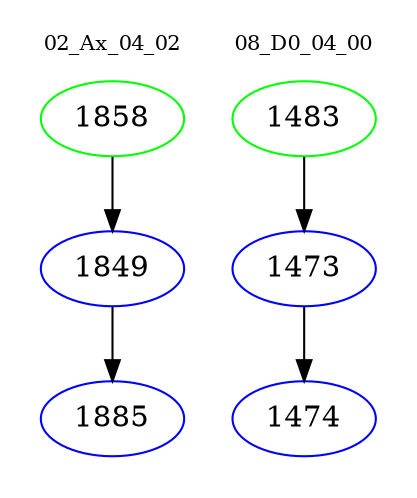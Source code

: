 digraph{
subgraph cluster_0 {
color = white
label = "02_Ax_04_02";
fontsize=10;
T0_1858 [label="1858", color="green"]
T0_1858 -> T0_1849 [color="black"]
T0_1849 [label="1849", color="blue"]
T0_1849 -> T0_1885 [color="black"]
T0_1885 [label="1885", color="blue"]
}
subgraph cluster_1 {
color = white
label = "08_D0_04_00";
fontsize=10;
T1_1483 [label="1483", color="green"]
T1_1483 -> T1_1473 [color="black"]
T1_1473 [label="1473", color="blue"]
T1_1473 -> T1_1474 [color="black"]
T1_1474 [label="1474", color="blue"]
}
}
